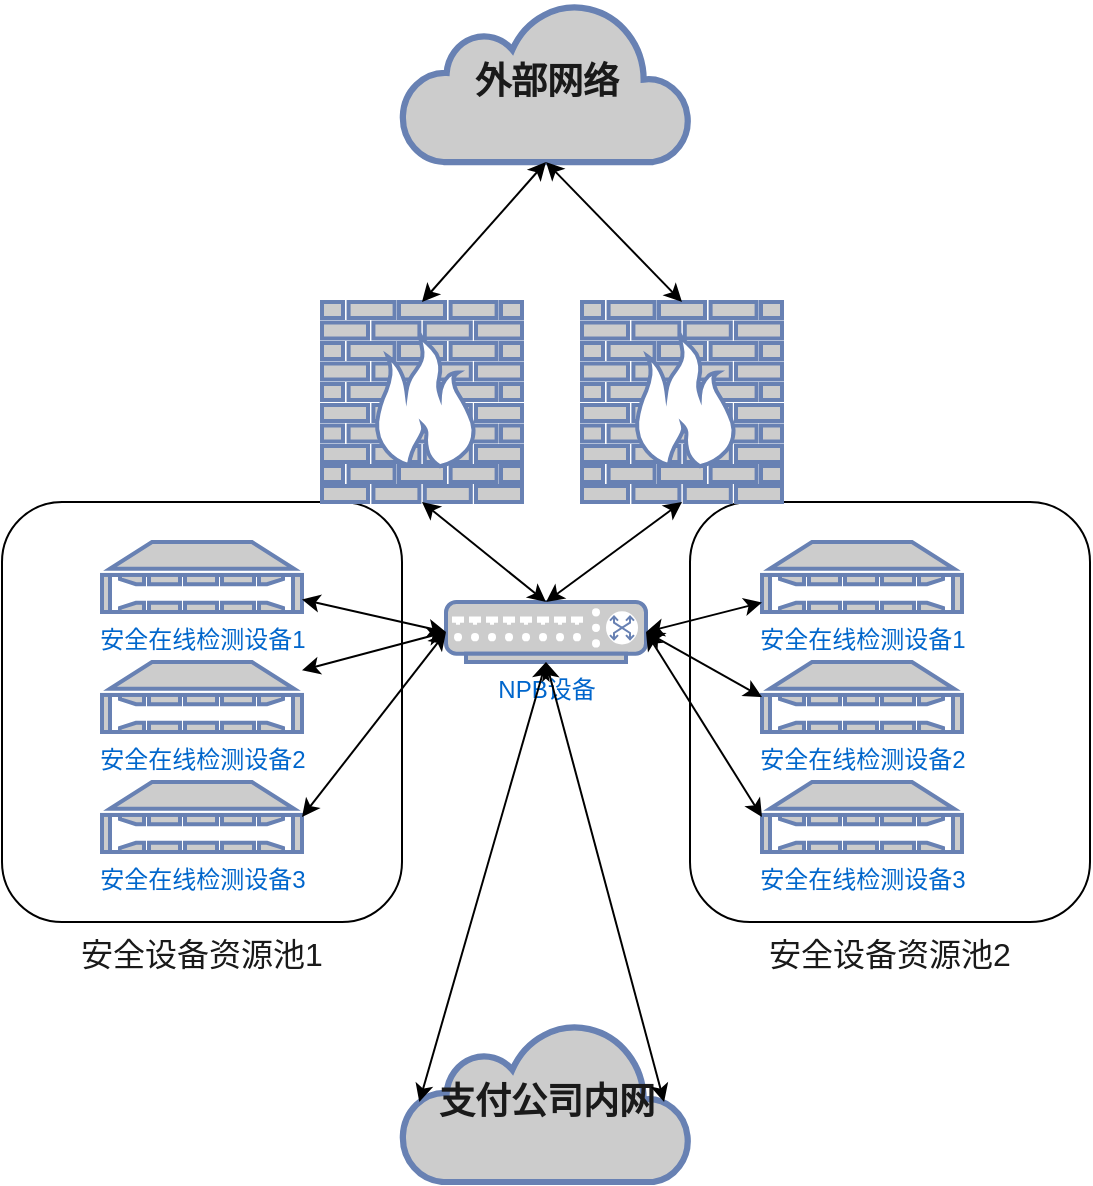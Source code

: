 <mxfile version="15.5.9" type="github">
  <diagram name="Page-1" id="bfe91b75-5d2c-26a0-9c1d-138518896778">
    <mxGraphModel dx="1422" dy="794" grid="1" gridSize="10" guides="1" tooltips="1" connect="1" arrows="1" fold="1" page="1" pageScale="1" pageWidth="1100" pageHeight="850" background="none" math="0" shadow="0">
      <root>
        <mxCell id="0" />
        <mxCell id="1" parent="0" />
        <mxCell id="Ba882-5L1owNX3IlnAx7-25" value="安全设备资源池2" style="rounded=1;whiteSpace=wrap;html=1;fontSize=16;fontColor=#1A1A1A;labelPosition=center;verticalLabelPosition=bottom;align=center;verticalAlign=top;" vertex="1" parent="1">
          <mxGeometry x="404" y="310" width="200" height="210" as="geometry" />
        </mxCell>
        <mxCell id="Ba882-5L1owNX3IlnAx7-24" value="安全设备资源池1" style="rounded=1;whiteSpace=wrap;html=1;fontSize=16;fontColor=#1A1A1A;labelPosition=center;verticalLabelPosition=bottom;align=center;verticalAlign=top;" vertex="1" parent="1">
          <mxGeometry x="60" y="310" width="200" height="210" as="geometry" />
        </mxCell>
        <mxCell id="Ba882-5L1owNX3IlnAx7-1" value="&lt;font style=&quot;font-size: 18px&quot; color=&quot;#1a1a1a&quot;&gt;&lt;b&gt;外部网络&lt;/b&gt;&lt;/font&gt;" style="html=1;outlineConnect=0;fillColor=#CCCCCC;strokeColor=#6881B3;gradientColor=none;gradientDirection=north;strokeWidth=2;shape=mxgraph.networks.cloud;fontColor=#ffffff;" vertex="1" parent="1">
          <mxGeometry x="260" y="60" width="144" height="80" as="geometry" />
        </mxCell>
        <mxCell id="Ba882-5L1owNX3IlnAx7-2" value="" style="fontColor=#0066CC;verticalAlign=top;verticalLabelPosition=bottom;labelPosition=center;align=center;html=1;outlineConnect=0;fillColor=#CCCCCC;strokeColor=#6881B3;gradientColor=none;gradientDirection=north;strokeWidth=2;shape=mxgraph.networks.firewall;" vertex="1" parent="1">
          <mxGeometry x="220" y="210" width="100" height="100" as="geometry" />
        </mxCell>
        <mxCell id="Ba882-5L1owNX3IlnAx7-3" value="" style="fontColor=#0066CC;verticalAlign=top;verticalLabelPosition=bottom;labelPosition=center;align=center;html=1;outlineConnect=0;fillColor=#CCCCCC;strokeColor=#6881B3;gradientColor=none;gradientDirection=north;strokeWidth=2;shape=mxgraph.networks.firewall;" vertex="1" parent="1">
          <mxGeometry x="350" y="210" width="100" height="100" as="geometry" />
        </mxCell>
        <mxCell id="Ba882-5L1owNX3IlnAx7-4" value="安全在线检测设备1" style="fontColor=#0066CC;verticalAlign=top;verticalLabelPosition=bottom;labelPosition=center;align=center;html=1;outlineConnect=0;fillColor=#CCCCCC;strokeColor=#6881B3;gradientColor=none;gradientDirection=north;strokeWidth=2;shape=mxgraph.networks.nas_filer;" vertex="1" parent="1">
          <mxGeometry x="110" y="330" width="100" height="35" as="geometry" />
        </mxCell>
        <mxCell id="Ba882-5L1owNX3IlnAx7-5" value="NPB设备" style="fontColor=#0066CC;verticalAlign=top;verticalLabelPosition=bottom;labelPosition=center;align=center;html=1;outlineConnect=0;fillColor=#CCCCCC;strokeColor=#6881B3;gradientColor=none;gradientDirection=north;strokeWidth=2;shape=mxgraph.networks.switch;" vertex="1" parent="1">
          <mxGeometry x="282" y="360" width="100" height="30" as="geometry" />
        </mxCell>
        <mxCell id="Ba882-5L1owNX3IlnAx7-6" value="安全在线检测设备2" style="fontColor=#0066CC;verticalAlign=top;verticalLabelPosition=bottom;labelPosition=center;align=center;html=1;outlineConnect=0;fillColor=#CCCCCC;strokeColor=#6881B3;gradientColor=none;gradientDirection=north;strokeWidth=2;shape=mxgraph.networks.nas_filer;" vertex="1" parent="1">
          <mxGeometry x="110" y="390" width="100" height="35" as="geometry" />
        </mxCell>
        <mxCell id="Ba882-5L1owNX3IlnAx7-7" value="安全在线检测设备3" style="fontColor=#0066CC;verticalAlign=top;verticalLabelPosition=bottom;labelPosition=center;align=center;html=1;outlineConnect=0;fillColor=#CCCCCC;strokeColor=#6881B3;gradientColor=none;gradientDirection=north;strokeWidth=2;shape=mxgraph.networks.nas_filer;" vertex="1" parent="1">
          <mxGeometry x="110" y="450" width="100" height="35" as="geometry" />
        </mxCell>
        <mxCell id="Ba882-5L1owNX3IlnAx7-9" value="" style="endArrow=classic;startArrow=classic;html=1;rounded=0;exitX=0.5;exitY=1;exitDx=0;exitDy=0;exitPerimeter=0;entryX=0.5;entryY=0;entryDx=0;entryDy=0;entryPerimeter=0;" edge="1" parent="1" source="Ba882-5L1owNX3IlnAx7-1" target="Ba882-5L1owNX3IlnAx7-2">
          <mxGeometry width="50" height="50" relative="1" as="geometry">
            <mxPoint x="520" y="430" as="sourcePoint" />
            <mxPoint x="570" y="380" as="targetPoint" />
          </mxGeometry>
        </mxCell>
        <mxCell id="Ba882-5L1owNX3IlnAx7-10" value="" style="endArrow=classic;startArrow=classic;html=1;rounded=0;exitX=0.5;exitY=1;exitDx=0;exitDy=0;exitPerimeter=0;entryX=0.5;entryY=0;entryDx=0;entryDy=0;entryPerimeter=0;" edge="1" parent="1" source="Ba882-5L1owNX3IlnAx7-1" target="Ba882-5L1owNX3IlnAx7-3">
          <mxGeometry width="50" height="50" relative="1" as="geometry">
            <mxPoint x="342" y="150" as="sourcePoint" />
            <mxPoint x="280" y="220" as="targetPoint" />
          </mxGeometry>
        </mxCell>
        <mxCell id="Ba882-5L1owNX3IlnAx7-11" value="" style="endArrow=classic;startArrow=classic;html=1;rounded=0;exitX=0.5;exitY=1;exitDx=0;exitDy=0;exitPerimeter=0;entryX=0.5;entryY=0;entryDx=0;entryDy=0;entryPerimeter=0;" edge="1" parent="1" source="Ba882-5L1owNX3IlnAx7-2" target="Ba882-5L1owNX3IlnAx7-5">
          <mxGeometry width="50" height="50" relative="1" as="geometry">
            <mxPoint x="342" y="150" as="sourcePoint" />
            <mxPoint x="280" y="220" as="targetPoint" />
          </mxGeometry>
        </mxCell>
        <mxCell id="Ba882-5L1owNX3IlnAx7-12" value="" style="endArrow=classic;startArrow=classic;html=1;rounded=0;exitX=0.5;exitY=1;exitDx=0;exitDy=0;exitPerimeter=0;entryX=0.5;entryY=0;entryDx=0;entryDy=0;entryPerimeter=0;" edge="1" parent="1" source="Ba882-5L1owNX3IlnAx7-3" target="Ba882-5L1owNX3IlnAx7-5">
          <mxGeometry width="50" height="50" relative="1" as="geometry">
            <mxPoint x="404" y="335" as="sourcePoint" />
            <mxPoint x="466" y="385" as="targetPoint" />
          </mxGeometry>
        </mxCell>
        <mxCell id="Ba882-5L1owNX3IlnAx7-13" value="" style="endArrow=classic;startArrow=classic;html=1;rounded=0;entryX=0;entryY=0.5;entryDx=0;entryDy=0;entryPerimeter=0;" edge="1" parent="1" source="Ba882-5L1owNX3IlnAx7-4" target="Ba882-5L1owNX3IlnAx7-5">
          <mxGeometry width="50" height="50" relative="1" as="geometry">
            <mxPoint x="210" y="310" as="sourcePoint" />
            <mxPoint x="272" y="360" as="targetPoint" />
          </mxGeometry>
        </mxCell>
        <mxCell id="Ba882-5L1owNX3IlnAx7-14" value="" style="endArrow=classic;startArrow=classic;html=1;rounded=0;entryX=0;entryY=0.5;entryDx=0;entryDy=0;entryPerimeter=0;" edge="1" parent="1" source="Ba882-5L1owNX3IlnAx7-6" target="Ba882-5L1owNX3IlnAx7-5">
          <mxGeometry width="50" height="50" relative="1" as="geometry">
            <mxPoint x="220" y="368.77" as="sourcePoint" />
            <mxPoint x="292" y="385" as="targetPoint" />
          </mxGeometry>
        </mxCell>
        <mxCell id="Ba882-5L1owNX3IlnAx7-15" value="" style="endArrow=classic;startArrow=classic;html=1;rounded=0;entryX=0;entryY=0.5;entryDx=0;entryDy=0;entryPerimeter=0;exitX=1;exitY=0.5;exitDx=0;exitDy=0;exitPerimeter=0;" edge="1" parent="1" source="Ba882-5L1owNX3IlnAx7-7" target="Ba882-5L1owNX3IlnAx7-5">
          <mxGeometry width="50" height="50" relative="1" as="geometry">
            <mxPoint x="220" y="401.23" as="sourcePoint" />
            <mxPoint x="292" y="385" as="targetPoint" />
          </mxGeometry>
        </mxCell>
        <mxCell id="Ba882-5L1owNX3IlnAx7-17" value="&lt;font color=&quot;#1a1a1a&quot; size=&quot;1&quot;&gt;&lt;b style=&quot;font-size: 18px&quot;&gt;支付公司内网&lt;/b&gt;&lt;/font&gt;" style="html=1;outlineConnect=0;fillColor=#CCCCCC;strokeColor=#6881B3;gradientColor=none;gradientDirection=north;strokeWidth=2;shape=mxgraph.networks.cloud;fontColor=#ffffff;" vertex="1" parent="1">
          <mxGeometry x="260" y="570" width="144" height="80" as="geometry" />
        </mxCell>
        <mxCell id="Ba882-5L1owNX3IlnAx7-18" value="安全在线检测设备1" style="fontColor=#0066CC;verticalAlign=top;verticalLabelPosition=bottom;labelPosition=center;align=center;html=1;outlineConnect=0;fillColor=#CCCCCC;strokeColor=#6881B3;gradientColor=none;gradientDirection=north;strokeWidth=2;shape=mxgraph.networks.nas_filer;" vertex="1" parent="1">
          <mxGeometry x="440" y="330" width="100" height="35" as="geometry" />
        </mxCell>
        <mxCell id="Ba882-5L1owNX3IlnAx7-19" value="安全在线检测设备2" style="fontColor=#0066CC;verticalAlign=top;verticalLabelPosition=bottom;labelPosition=center;align=center;html=1;outlineConnect=0;fillColor=#CCCCCC;strokeColor=#6881B3;gradientColor=none;gradientDirection=north;strokeWidth=2;shape=mxgraph.networks.nas_filer;" vertex="1" parent="1">
          <mxGeometry x="440" y="390" width="100" height="35" as="geometry" />
        </mxCell>
        <mxCell id="Ba882-5L1owNX3IlnAx7-20" value="安全在线检测设备3" style="fontColor=#0066CC;verticalAlign=top;verticalLabelPosition=bottom;labelPosition=center;align=center;html=1;outlineConnect=0;fillColor=#CCCCCC;strokeColor=#6881B3;gradientColor=none;gradientDirection=north;strokeWidth=2;shape=mxgraph.networks.nas_filer;" vertex="1" parent="1">
          <mxGeometry x="440" y="450" width="100" height="35" as="geometry" />
        </mxCell>
        <mxCell id="Ba882-5L1owNX3IlnAx7-21" value="" style="endArrow=classic;startArrow=classic;html=1;rounded=0;entryX=1;entryY=0.5;entryDx=0;entryDy=0;entryPerimeter=0;exitX=0;exitY=0.5;exitDx=0;exitDy=0;exitPerimeter=0;" edge="1" parent="1" source="Ba882-5L1owNX3IlnAx7-19" target="Ba882-5L1owNX3IlnAx7-5">
          <mxGeometry width="50" height="50" relative="1" as="geometry">
            <mxPoint x="612" y="375" as="sourcePoint" />
            <mxPoint x="540" y="310" as="targetPoint" />
          </mxGeometry>
        </mxCell>
        <mxCell id="Ba882-5L1owNX3IlnAx7-22" value="" style="endArrow=classic;startArrow=classic;html=1;rounded=0;entryX=1;entryY=0.5;entryDx=0;entryDy=0;entryPerimeter=0;" edge="1" parent="1" source="Ba882-5L1owNX3IlnAx7-18" target="Ba882-5L1owNX3IlnAx7-5">
          <mxGeometry width="50" height="50" relative="1" as="geometry">
            <mxPoint x="612" y="375" as="sourcePoint" />
            <mxPoint x="550" y="368.77" as="targetPoint" />
          </mxGeometry>
        </mxCell>
        <mxCell id="Ba882-5L1owNX3IlnAx7-23" value="" style="endArrow=classic;startArrow=classic;html=1;rounded=0;entryX=1;entryY=0.5;entryDx=0;entryDy=0;entryPerimeter=0;exitX=0;exitY=0.5;exitDx=0;exitDy=0;exitPerimeter=0;" edge="1" parent="1" source="Ba882-5L1owNX3IlnAx7-20" target="Ba882-5L1owNX3IlnAx7-5">
          <mxGeometry width="50" height="50" relative="1" as="geometry">
            <mxPoint x="612" y="375" as="sourcePoint" />
            <mxPoint x="550" y="401.23" as="targetPoint" />
          </mxGeometry>
        </mxCell>
        <mxCell id="Ba882-5L1owNX3IlnAx7-26" value="" style="endArrow=classic;startArrow=classic;html=1;rounded=0;fontSize=16;fontColor=#1A1A1A;entryX=0.5;entryY=1;entryDx=0;entryDy=0;entryPerimeter=0;exitX=0.06;exitY=0.5;exitDx=0;exitDy=0;exitPerimeter=0;" edge="1" parent="1" source="Ba882-5L1owNX3IlnAx7-17" target="Ba882-5L1owNX3IlnAx7-5">
          <mxGeometry width="50" height="50" relative="1" as="geometry">
            <mxPoint x="290" y="520" as="sourcePoint" />
            <mxPoint x="340" y="470" as="targetPoint" />
          </mxGeometry>
        </mxCell>
        <mxCell id="Ba882-5L1owNX3IlnAx7-27" value="" style="endArrow=classic;startArrow=classic;html=1;rounded=0;fontSize=16;fontColor=#1A1A1A;exitX=0.5;exitY=1;exitDx=0;exitDy=0;exitPerimeter=0;entryX=0.91;entryY=0.5;entryDx=0;entryDy=0;entryPerimeter=0;" edge="1" parent="1" source="Ba882-5L1owNX3IlnAx7-5" target="Ba882-5L1owNX3IlnAx7-17">
          <mxGeometry width="50" height="50" relative="1" as="geometry">
            <mxPoint x="550" y="380" as="sourcePoint" />
            <mxPoint x="600" y="330" as="targetPoint" />
          </mxGeometry>
        </mxCell>
      </root>
    </mxGraphModel>
  </diagram>
</mxfile>
